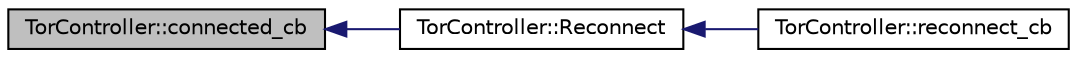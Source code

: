 digraph "TorController::connected_cb"
{
  edge [fontname="Helvetica",fontsize="10",labelfontname="Helvetica",labelfontsize="10"];
  node [fontname="Helvetica",fontsize="10",shape=record];
  rankdir="LR";
  Node26 [label="TorController::connected_cb",height=0.2,width=0.4,color="black", fillcolor="grey75", style="filled", fontcolor="black"];
  Node26 -> Node27 [dir="back",color="midnightblue",fontsize="10",style="solid",fontname="Helvetica"];
  Node27 [label="TorController::Reconnect",height=0.2,width=0.4,color="black", fillcolor="white", style="filled",URL="$class_tor_controller.html#ae5d4304836fce79574ec540c5ada8269",tooltip="Reconnect, after getting disconnected. "];
  Node27 -> Node28 [dir="back",color="midnightblue",fontsize="10",style="solid",fontname="Helvetica"];
  Node28 [label="TorController::reconnect_cb",height=0.2,width=0.4,color="black", fillcolor="white", style="filled",URL="$class_tor_controller.html#a2fa9614b4fa0e24c57f443b3c56f835c",tooltip="Callback for reconnect timer. "];
}
